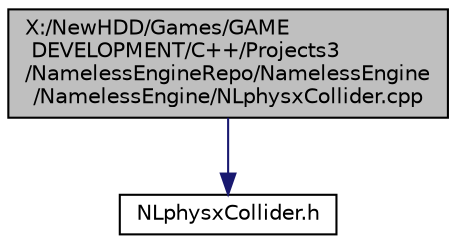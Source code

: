 digraph "X:/NewHDD/Games/GAME DEVELOPMENT/C++/Projects3/NamelessEngineRepo/NamelessEngine/NamelessEngine/NLphysxCollider.cpp"
{
  edge [fontname="Helvetica",fontsize="10",labelfontname="Helvetica",labelfontsize="10"];
  node [fontname="Helvetica",fontsize="10",shape=record];
  Node0 [label="X:/NewHDD/Games/GAME\l DEVELOPMENT/C++/Projects3\l/NamelessEngineRepo/NamelessEngine\l/NamelessEngine/NLphysxCollider.cpp",height=0.2,width=0.4,color="black", fillcolor="grey75", style="filled", fontcolor="black"];
  Node0 -> Node1 [color="midnightblue",fontsize="10",style="solid",fontname="Helvetica"];
  Node1 [label="NLphysxCollider.h",height=0.2,width=0.4,color="black", fillcolor="white", style="filled",URL="$_n_lphysx_collider_8h.html"];
}
